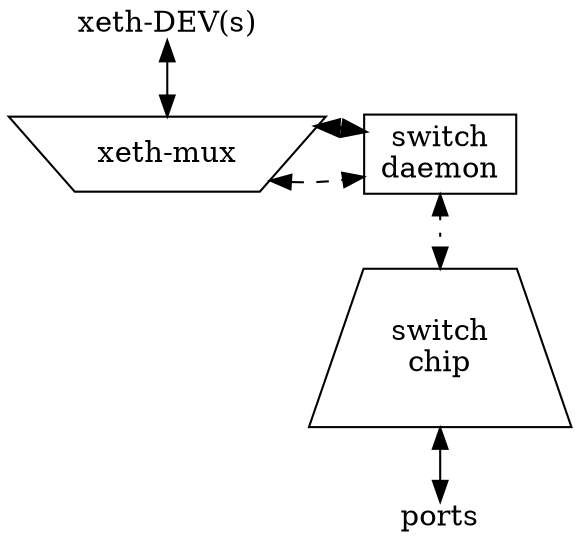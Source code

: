 digraph xeth_fig2 {
	// mux with unlinked chip

	daemon	[ label="switch\ndaemon", shape=box ]
	devs	[ label="xeth-DEV(s)", shape=plain ]
	mux	[ label="xeth-mux", shape=invtrapezium ]
	chip	[ label="switch\nchip", shape=trapezium ]
	ports	[ label="ports" shape=plain ]

	edge	[ dir=both ]

	devs -> mux	[ style=solid ]
	{
		rank = same
		rankdir = LR
		mux -> daemon	[ style=dashed ]
		mux -> daemon	[ style=bold ]
	}
	daemon -> chip		[ style=dotted ]
	chip -> ports		[ style=solid ]
}
